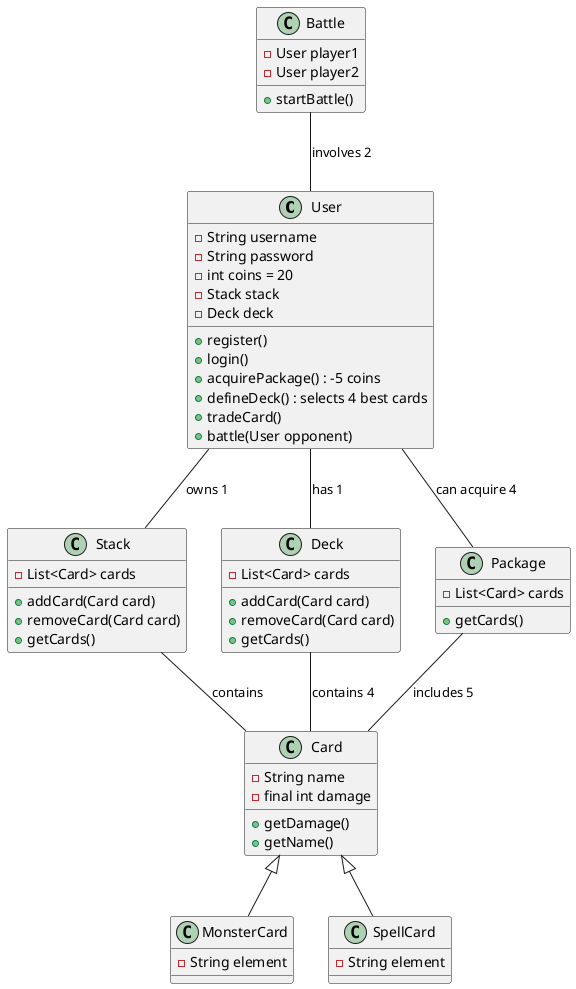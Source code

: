 @startuml

class User {
    - String username
    - String password
    - int coins = 20
    - Stack stack
    - Deck deck
    + register()
    + login()
    + acquirePackage() : -5 coins
    + defineDeck() : selects 4 best cards
    + tradeCard()
    + battle(User opponent)
}

class Card {
    - String name
    - final int damage
    + getDamage()
    + getName()
}

class MonsterCard extends Card {
    - String element
}

class SpellCard extends Card {
    - String element
}

class Stack {
    - List<Card> cards
    + addCard(Card card)
    + removeCard(Card card)
    + getCards()
}

class Deck {
    - List<Card> cards
    + addCard(Card card)
    + removeCard(Card card)
    + getCards()
}

class Package {
    - List<Card> cards
    + getCards()
}

class Battle {
    - User player1
    - User player2
    + startBattle()
}

User -- Stack : "owns 1"
User -- Deck : "has 1"
User -- Package : "can acquire 4"
Stack -- Card : "contains"
Deck -- Card : "contains 4"
Package -- Card : "includes 5"
Battle -- User : "involves 2"

@enduml